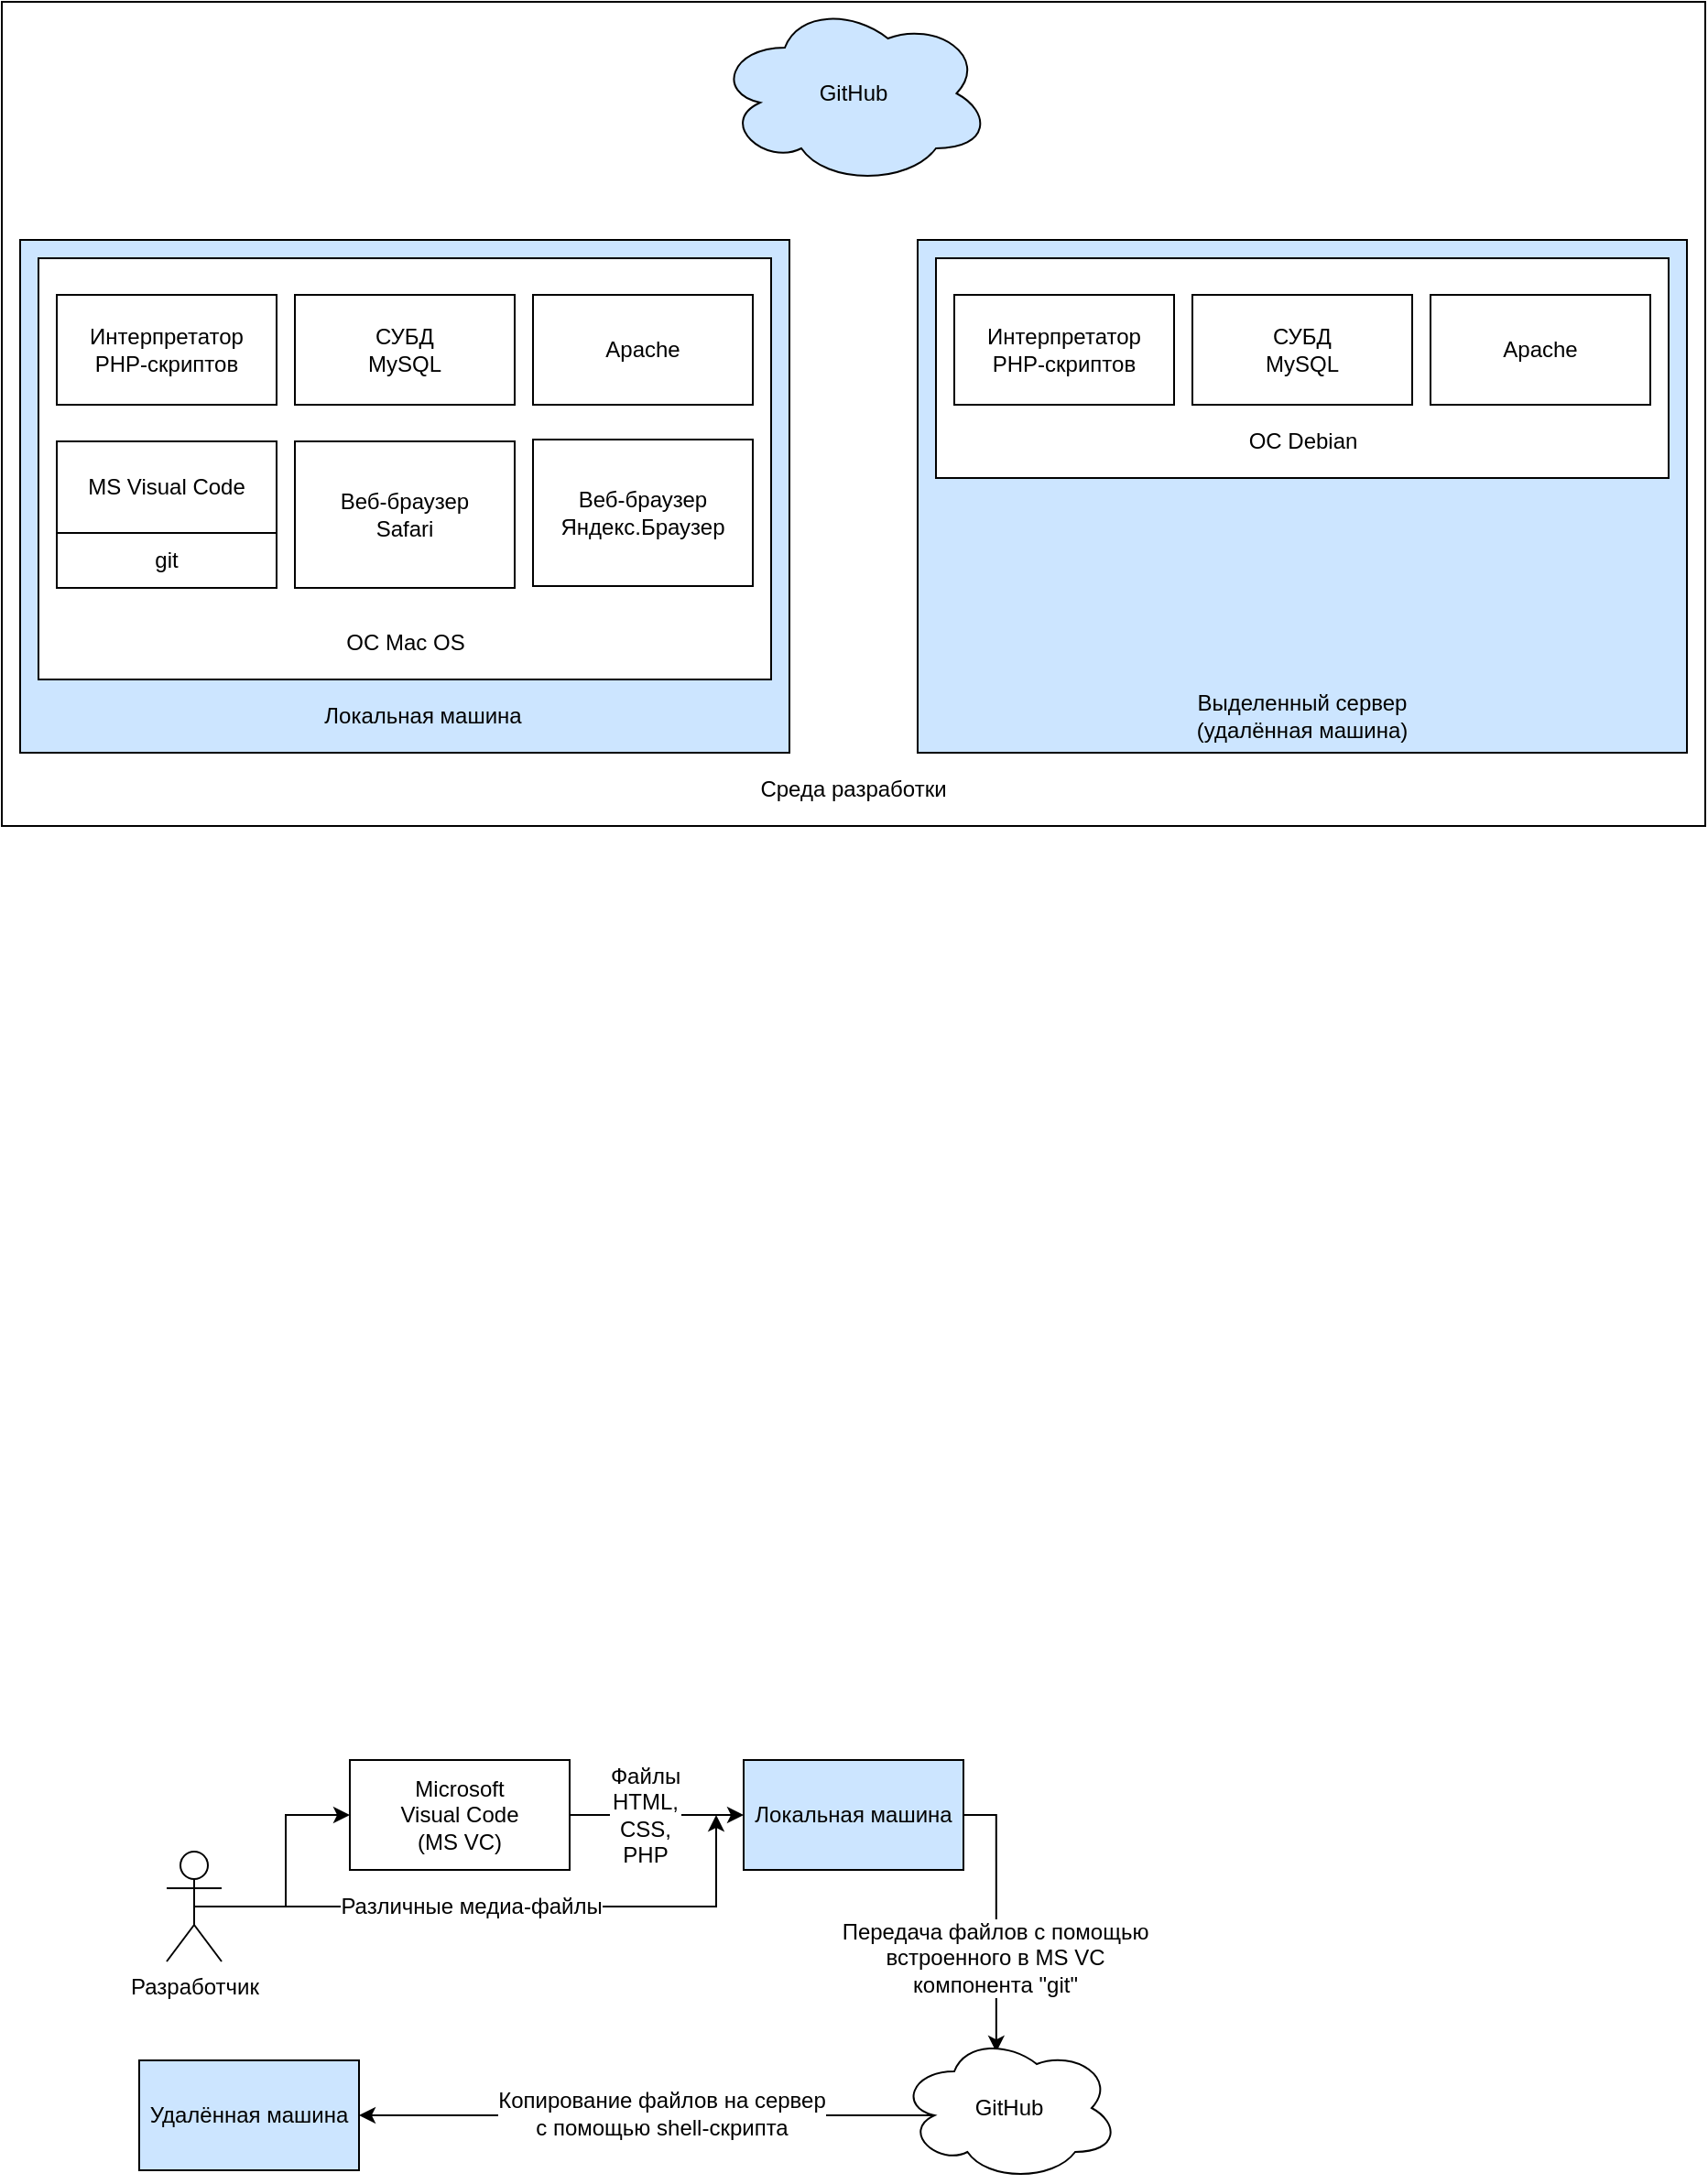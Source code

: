 <mxfile version="10.7.1" type="github"><diagram id="0StB_AsVWsY0P1lpHJHh" name="Page-1"><mxGraphModel dx="1096" dy="576" grid="1" gridSize="10" guides="1" tooltips="1" connect="1" arrows="1" fold="1" page="1" pageScale="1" pageWidth="827" pageHeight="1169" math="0" shadow="0"><root><mxCell id="0"/><mxCell id="1" parent="0"/><mxCell id="vaCvS0x0c0df0-GhsmVz-2" value="" style="rounded=0;whiteSpace=wrap;html=1;fillColor=#FFFFFF;" vertex="1" parent="1"><mxGeometry x="450" y="890" width="930" height="450" as="geometry"/></mxCell><mxCell id="vaCvS0x0c0df0-GhsmVz-3" value="" style="rounded=0;whiteSpace=wrap;html=1;fillColor=#CCE5FF;" vertex="1" parent="1"><mxGeometry x="950" y="1020" width="420" height="280" as="geometry"/></mxCell><mxCell id="vaCvS0x0c0df0-GhsmVz-4" value="" style="group" vertex="1" connectable="0" parent="1"><mxGeometry x="960" y="1030" width="400" height="120" as="geometry"/></mxCell><mxCell id="vaCvS0x0c0df0-GhsmVz-5" value="" style="rounded=0;whiteSpace=wrap;html=1;fillColor=#FFFFFF;" vertex="1" parent="vaCvS0x0c0df0-GhsmVz-4"><mxGeometry width="400" height="120" as="geometry"/></mxCell><mxCell id="vaCvS0x0c0df0-GhsmVz-6" value="Интерпретатор&lt;br&gt;PHP-скриптов&lt;br&gt;" style="rounded=0;whiteSpace=wrap;html=1;fillColor=#FFFFFF;" vertex="1" parent="vaCvS0x0c0df0-GhsmVz-4"><mxGeometry x="10" y="20" width="120" height="60" as="geometry"/></mxCell><mxCell id="vaCvS0x0c0df0-GhsmVz-7" value="СУБД&lt;br&gt;MySQL&lt;br&gt;" style="rounded=0;whiteSpace=wrap;html=1;fillColor=#FFFFFF;" vertex="1" parent="vaCvS0x0c0df0-GhsmVz-4"><mxGeometry x="140" y="20" width="120" height="60" as="geometry"/></mxCell><mxCell id="vaCvS0x0c0df0-GhsmVz-8" value="Apache" style="rounded=0;whiteSpace=wrap;html=1;fillColor=#FFFFFF;" vertex="1" parent="vaCvS0x0c0df0-GhsmVz-4"><mxGeometry x="270" y="20" width="120" height="60" as="geometry"/></mxCell><mxCell id="vaCvS0x0c0df0-GhsmVz-9" value="ОС Debian" style="text;html=1;strokeColor=none;fillColor=none;align=center;verticalAlign=middle;whiteSpace=wrap;rounded=0;" vertex="1" parent="vaCvS0x0c0df0-GhsmVz-4"><mxGeometry x="132.5" y="90" width="135" height="20" as="geometry"/></mxCell><mxCell id="vaCvS0x0c0df0-GhsmVz-10" value="" style="rounded=0;whiteSpace=wrap;html=1;fillColor=#CCE5FF;" vertex="1" parent="1"><mxGeometry x="460" y="1020" width="420" height="280" as="geometry"/></mxCell><mxCell id="vaCvS0x0c0df0-GhsmVz-11" value="" style="group" vertex="1" connectable="0" parent="1"><mxGeometry x="470" y="1030" width="400" height="230" as="geometry"/></mxCell><mxCell id="vaCvS0x0c0df0-GhsmVz-12" value="" style="rounded=0;whiteSpace=wrap;html=1;fillColor=#FFFFFF;" vertex="1" parent="vaCvS0x0c0df0-GhsmVz-11"><mxGeometry width="400" height="230" as="geometry"/></mxCell><mxCell id="vaCvS0x0c0df0-GhsmVz-13" value="Интерпретатор&lt;br&gt;PHP-скриптов&lt;br&gt;" style="rounded=0;whiteSpace=wrap;html=1;fillColor=#FFFFFF;" vertex="1" parent="vaCvS0x0c0df0-GhsmVz-11"><mxGeometry x="10" y="20" width="120" height="60" as="geometry"/></mxCell><mxCell id="vaCvS0x0c0df0-GhsmVz-14" value="СУБД&lt;br&gt;MySQL&lt;br&gt;" style="rounded=0;whiteSpace=wrap;html=1;fillColor=#FFFFFF;" vertex="1" parent="vaCvS0x0c0df0-GhsmVz-11"><mxGeometry x="140" y="20" width="120" height="60" as="geometry"/></mxCell><mxCell id="vaCvS0x0c0df0-GhsmVz-15" value="Apache" style="rounded=0;whiteSpace=wrap;html=1;fillColor=#FFFFFF;" vertex="1" parent="vaCvS0x0c0df0-GhsmVz-11"><mxGeometry x="270" y="20" width="120" height="60" as="geometry"/></mxCell><mxCell id="vaCvS0x0c0df0-GhsmVz-16" value="ОС Mac OS&lt;br&gt;" style="text;html=1;strokeColor=none;fillColor=none;align=center;verticalAlign=middle;whiteSpace=wrap;rounded=0;" vertex="1" parent="vaCvS0x0c0df0-GhsmVz-11"><mxGeometry x="132.5" y="200" width="135" height="20" as="geometry"/></mxCell><mxCell id="vaCvS0x0c0df0-GhsmVz-17" value="" style="group" vertex="1" connectable="0" parent="vaCvS0x0c0df0-GhsmVz-11"><mxGeometry x="10" y="100" width="120" height="80" as="geometry"/></mxCell><mxCell id="vaCvS0x0c0df0-GhsmVz-18" value="MS Visual Code" style="rounded=0;whiteSpace=wrap;html=1;fillColor=#FFFFFF;" vertex="1" parent="vaCvS0x0c0df0-GhsmVz-17"><mxGeometry width="120" height="50" as="geometry"/></mxCell><mxCell id="vaCvS0x0c0df0-GhsmVz-19" value="git" style="rounded=0;whiteSpace=wrap;html=1;fillColor=#FFFFFF;" vertex="1" parent="vaCvS0x0c0df0-GhsmVz-17"><mxGeometry y="50" width="120" height="30" as="geometry"/></mxCell><mxCell id="vaCvS0x0c0df0-GhsmVz-20" value="Веб-браузер&lt;br&gt;Safari&lt;br&gt;" style="rounded=0;whiteSpace=wrap;html=1;fillColor=#FFFFFF;" vertex="1" parent="vaCvS0x0c0df0-GhsmVz-11"><mxGeometry x="140" y="100" width="120" height="80" as="geometry"/></mxCell><mxCell id="vaCvS0x0c0df0-GhsmVz-21" value="Веб-браузер&lt;br&gt;Яндекс.Браузер&lt;br&gt;" style="rounded=0;whiteSpace=wrap;html=1;fillColor=#FFFFFF;" vertex="1" parent="vaCvS0x0c0df0-GhsmVz-11"><mxGeometry x="270" y="99" width="120" height="80" as="geometry"/></mxCell><mxCell id="vaCvS0x0c0df0-GhsmVz-22" value="Локальная машина" style="text;html=1;strokeColor=none;fillColor=none;align=center;verticalAlign=middle;whiteSpace=wrap;rounded=0;" vertex="1" parent="1"><mxGeometry x="585" y="1270" width="190" height="20" as="geometry"/></mxCell><mxCell id="vaCvS0x0c0df0-GhsmVz-23" value="Выделенный сервер&lt;br&gt;(удалённая машина)&lt;br&gt;" style="text;html=1;strokeColor=none;fillColor=none;align=center;verticalAlign=middle;whiteSpace=wrap;rounded=0;" vertex="1" parent="1"><mxGeometry x="1065" y="1270" width="190" height="20" as="geometry"/></mxCell><mxCell id="vaCvS0x0c0df0-GhsmVz-24" value="GitHub" style="ellipse;shape=cloud;whiteSpace=wrap;html=1;fillColor=#CCE5FF;" vertex="1" parent="1"><mxGeometry x="840" y="890" width="150" height="100" as="geometry"/></mxCell><mxCell id="vaCvS0x0c0df0-GhsmVz-25" value="Среда разработки" style="text;html=1;strokeColor=none;fillColor=none;align=center;verticalAlign=middle;whiteSpace=wrap;rounded=0;" vertex="1" parent="1"><mxGeometry x="820" y="1310" width="190" height="20" as="geometry"/></mxCell><mxCell id="vaCvS0x0c0df0-GhsmVz-31" style="edgeStyle=orthogonalEdgeStyle;rounded=0;orthogonalLoop=1;jettySize=auto;html=1;exitX=0.5;exitY=0.5;exitDx=0;exitDy=0;exitPerimeter=0;entryX=0;entryY=0.5;entryDx=0;entryDy=0;" edge="1" parent="1" source="vaCvS0x0c0df0-GhsmVz-26" target="vaCvS0x0c0df0-GhsmVz-27"><mxGeometry relative="1" as="geometry"/></mxCell><mxCell id="vaCvS0x0c0df0-GhsmVz-36" style="edgeStyle=orthogonalEdgeStyle;rounded=0;orthogonalLoop=1;jettySize=auto;html=1;exitX=0.5;exitY=0.5;exitDx=0;exitDy=0;exitPerimeter=0;" edge="1" parent="1" source="vaCvS0x0c0df0-GhsmVz-26"><mxGeometry relative="1" as="geometry"><mxPoint x="840" y="1880" as="targetPoint"/><Array as="points"><mxPoint x="840" y="1930"/></Array></mxGeometry></mxCell><mxCell id="vaCvS0x0c0df0-GhsmVz-38" value="Различные медиа-файлы" style="text;html=1;resizable=0;points=[];align=center;verticalAlign=middle;labelBackgroundColor=#ffffff;" vertex="1" connectable="0" parent="vaCvS0x0c0df0-GhsmVz-36"><mxGeometry x="-0.102" relative="1" as="geometry"><mxPoint as="offset"/></mxGeometry></mxCell><mxCell id="vaCvS0x0c0df0-GhsmVz-26" value="Разработчик" style="shape=umlActor;verticalLabelPosition=bottom;labelBackgroundColor=#ffffff;verticalAlign=top;html=1;outlineConnect=0;" vertex="1" parent="1"><mxGeometry x="540" y="1900" width="30" height="60" as="geometry"/></mxCell><mxCell id="vaCvS0x0c0df0-GhsmVz-32" style="edgeStyle=orthogonalEdgeStyle;rounded=0;orthogonalLoop=1;jettySize=auto;html=1;exitX=1;exitY=0.5;exitDx=0;exitDy=0;entryX=0;entryY=0.5;entryDx=0;entryDy=0;" edge="1" parent="1" source="vaCvS0x0c0df0-GhsmVz-27" target="vaCvS0x0c0df0-GhsmVz-28"><mxGeometry relative="1" as="geometry"/></mxCell><mxCell id="vaCvS0x0c0df0-GhsmVz-35" value="Файлы&lt;br&gt;HTML,&lt;br&gt;CSS,&lt;br&gt;PHP&lt;br&gt;" style="text;html=1;resizable=0;points=[];align=center;verticalAlign=middle;labelBackgroundColor=#ffffff;" vertex="1" connectable="0" parent="vaCvS0x0c0df0-GhsmVz-32"><mxGeometry x="-0.141" relative="1" as="geometry"><mxPoint as="offset"/></mxGeometry></mxCell><mxCell id="vaCvS0x0c0df0-GhsmVz-27" value="Microsoft&lt;br&gt;Visual Code&lt;br&gt;(MS VC)&lt;br&gt;" style="rounded=0;whiteSpace=wrap;html=1;" vertex="1" parent="1"><mxGeometry x="640" y="1850" width="120" height="60" as="geometry"/></mxCell><mxCell id="vaCvS0x0c0df0-GhsmVz-33" style="edgeStyle=orthogonalEdgeStyle;rounded=0;orthogonalLoop=1;jettySize=auto;html=1;exitX=1;exitY=0.5;exitDx=0;exitDy=0;entryX=0.441;entryY=0.119;entryDx=0;entryDy=0;entryPerimeter=0;" edge="1" parent="1" source="vaCvS0x0c0df0-GhsmVz-28" target="vaCvS0x0c0df0-GhsmVz-41"><mxGeometry relative="1" as="geometry"><Array as="points"><mxPoint x="993" y="1880"/></Array></mxGeometry></mxCell><mxCell id="vaCvS0x0c0df0-GhsmVz-39" value="Передача файлов с помощью&lt;br&gt;встроенного в MS VC&lt;br&gt;компонента &quot;git&quot;&lt;br&gt;" style="text;html=1;resizable=0;points=[];align=center;verticalAlign=middle;labelBackgroundColor=#ffffff;" vertex="1" connectable="0" parent="vaCvS0x0c0df0-GhsmVz-33"><mxGeometry x="0.062" y="-1" relative="1" as="geometry"><mxPoint y="17" as="offset"/></mxGeometry></mxCell><mxCell id="vaCvS0x0c0df0-GhsmVz-28" value="Локальная машина" style="rounded=0;whiteSpace=wrap;html=1;fillColor=#CCE5FF;" vertex="1" parent="1"><mxGeometry x="855" y="1850" width="120" height="60" as="geometry"/></mxCell><mxCell id="vaCvS0x0c0df0-GhsmVz-34" style="edgeStyle=orthogonalEdgeStyle;rounded=0;orthogonalLoop=1;jettySize=auto;html=1;exitX=0.16;exitY=0.55;exitDx=0;exitDy=0;entryX=1;entryY=0.5;entryDx=0;entryDy=0;exitPerimeter=0;" edge="1" parent="1" source="vaCvS0x0c0df0-GhsmVz-41" target="vaCvS0x0c0df0-GhsmVz-30"><mxGeometry relative="1" as="geometry"/></mxCell><mxCell id="vaCvS0x0c0df0-GhsmVz-40" value="Копирование файлов на сервер&lt;br&gt;с помощью shell-скрипта&lt;br&gt;" style="text;html=1;resizable=0;points=[];align=center;verticalAlign=middle;labelBackgroundColor=#ffffff;" vertex="1" connectable="0" parent="vaCvS0x0c0df0-GhsmVz-34"><mxGeometry x="-0.119" y="-1" relative="1" as="geometry"><mxPoint x="-11" as="offset"/></mxGeometry></mxCell><mxCell id="vaCvS0x0c0df0-GhsmVz-30" value="Удалённая машина" style="rounded=0;whiteSpace=wrap;html=1;fillColor=#CCE5FF;" vertex="1" parent="1"><mxGeometry x="525" y="2014" width="120" height="60" as="geometry"/></mxCell><mxCell id="vaCvS0x0c0df0-GhsmVz-41" value="GitHub" style="ellipse;shape=cloud;whiteSpace=wrap;html=1;fillColor=#FFFFFF;" vertex="1" parent="1"><mxGeometry x="940" y="2000" width="120" height="80" as="geometry"/></mxCell></root></mxGraphModel></diagram></mxfile>